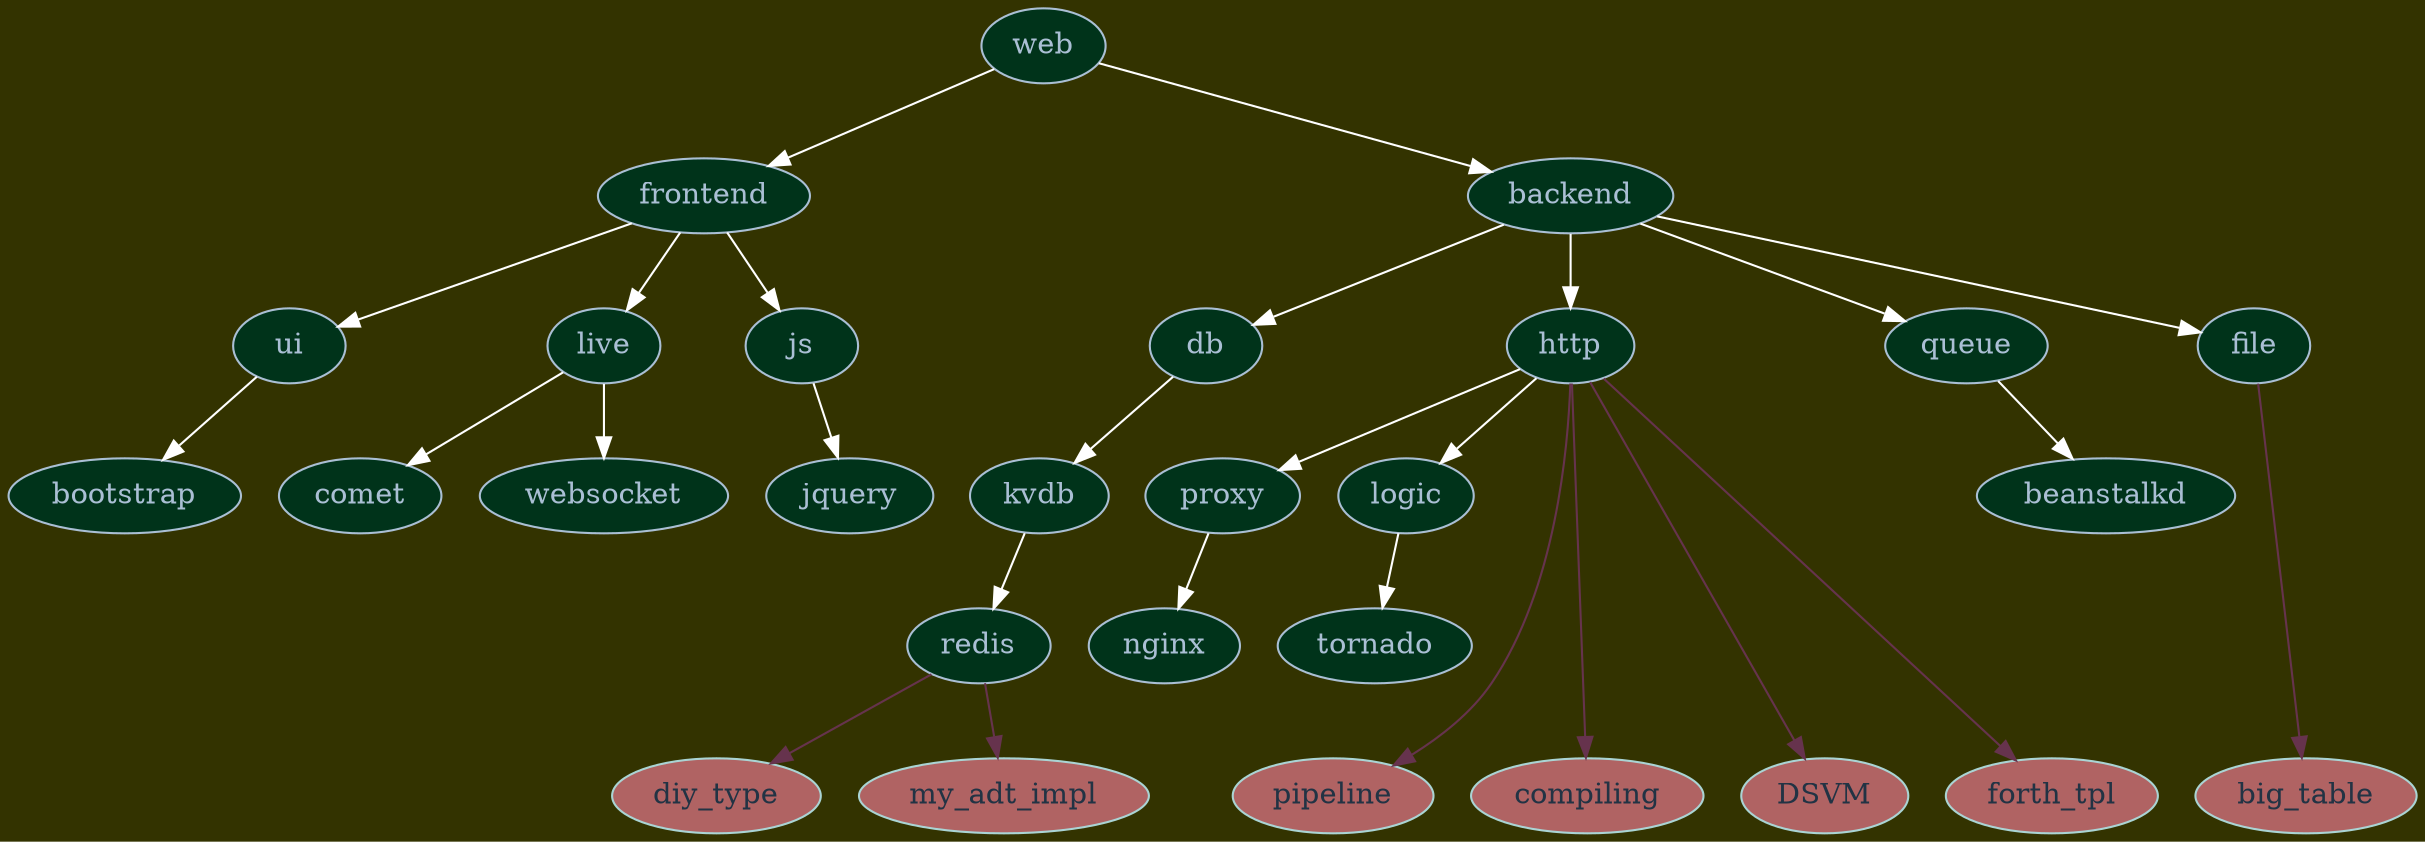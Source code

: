 // dot -Tpng skills.dot > skills.png
digraph {
    bgcolor="#333300";

    node [style=filled, fillcolor="#00331A", color="#AABFD4", fontcolor="#AABFD4"];
    //edge [color="#1A0033"];
    edge [color="white"];

    web -> frontend;
    web -> backend;

    frontend -> ui;
    frontend -> live;
    frontend -> js;

    ui -> bootstrap;

    live -> comet;
    live -> websocket;

    js -> jquery;

    backend -> db;
    backend -> http;
    backend -> queue;
    backend -> file;

    db -> kvdb -> redis;
    http -> proxy -> nginx;
    http -> logic -> tornado;
    queue -> beanstalkd;

    // here comes some alternative nodes
    node [style=filled, fillcolor="#B06363", color="#AAD4D4", fontcolor="#223344"];
    edge [color="#66334D"];

    redis -> diy_type;
    redis -> my_adt_impl;

    http -> pipeline;
    http -> compiling;
    http -> DSVM;
    http -> forth_tpl;

    file -> big_table;

    {rank=same; frontend; backend;};
    //{rank=same; ui_design; live_communicate; javascript;};
    //{rank=same; comet; websocket;};

    {rank=same; db; http; queue; file;};
    {rank=same; diy_type; my_adt_impl; pipeline; compiling; DSVM; forth_tpl; big_table;};

}

